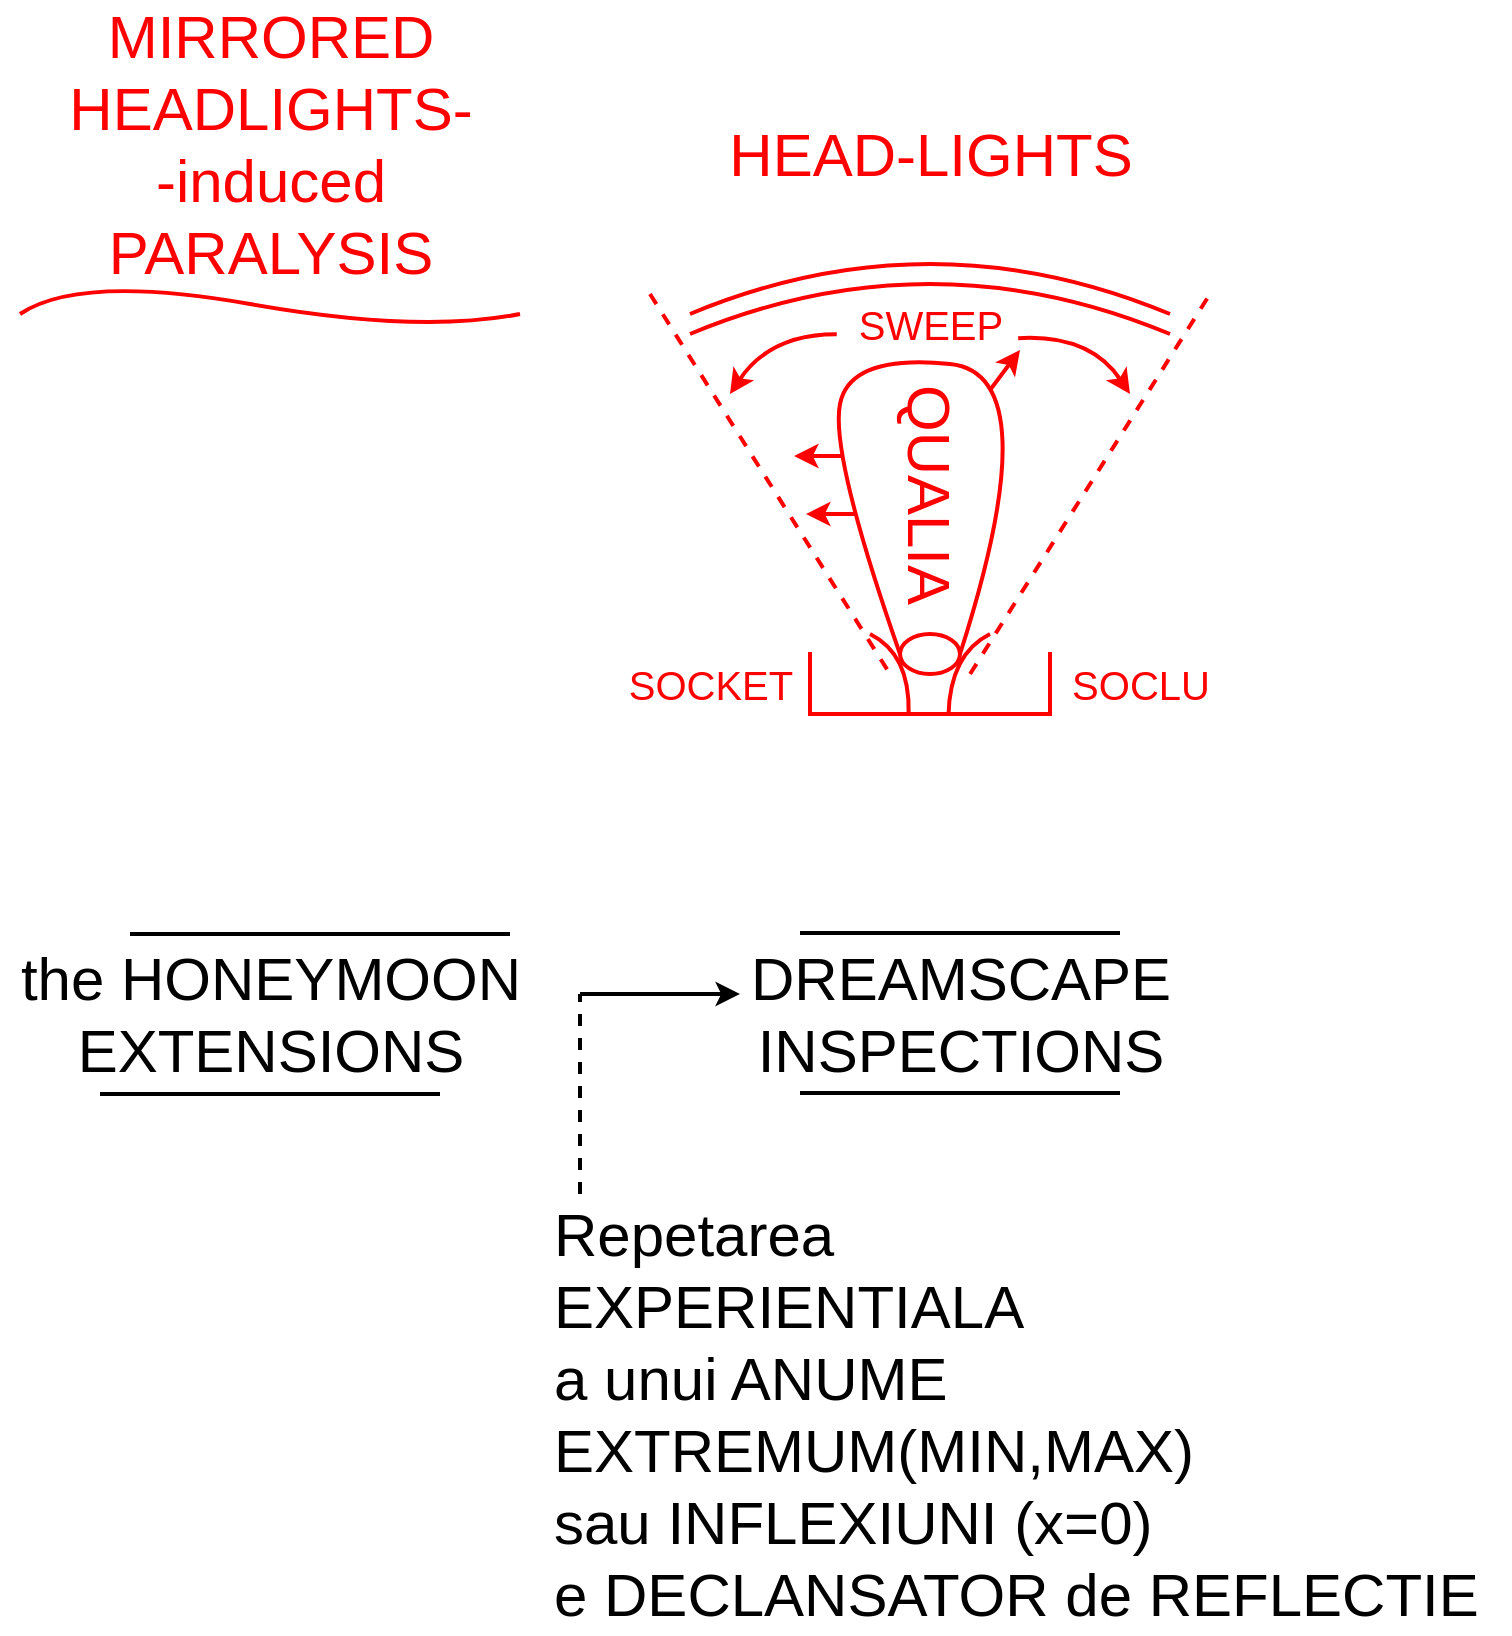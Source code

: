 <mxfile version="17.4.6" type="github">
  <diagram id="STSoD5pdbRrz0Mg4sfEC" name="Page-1">
    <mxGraphModel dx="1242" dy="1344" grid="1" gridSize="10" guides="1" tooltips="1" connect="1" arrows="1" fold="1" page="1" pageScale="1" pageWidth="850" pageHeight="1100" math="0" shadow="0">
      <root>
        <mxCell id="0" />
        <mxCell id="1" parent="0" />
        <mxCell id="HO5P-E8_m9CeNCrXjNnz-1" value="&lt;font style=&quot;font-size: 30px&quot; color=&quot;#ff0000&quot;&gt;MIRRORED&lt;br&gt;HEADLIGHTS-&lt;br&gt;-induced&lt;br&gt;PARALYSIS&lt;br&gt;&lt;/font&gt;" style="text;html=1;align=center;verticalAlign=middle;resizable=0;points=[];autosize=1;strokeColor=none;fillColor=none;" vertex="1" parent="1">
          <mxGeometry x="160" y="180" width="220" height="90" as="geometry" />
        </mxCell>
        <mxCell id="HO5P-E8_m9CeNCrXjNnz-2" value="HEAD-LIGHTS" style="text;html=1;align=center;verticalAlign=middle;resizable=0;points=[];autosize=1;strokeColor=none;fillColor=none;fontSize=30;fontColor=#FF0000;" vertex="1" parent="1">
          <mxGeometry x="490" y="210" width="220" height="40" as="geometry" />
        </mxCell>
        <mxCell id="HO5P-E8_m9CeNCrXjNnz-3" value="" style="shape=partialRectangle;whiteSpace=wrap;html=1;bottom=1;right=1;left=1;top=0;fillColor=none;routingCenterX=-0.5;fontSize=30;fontColor=#FF0000;strokeColor=#FF0000;strokeWidth=2;" vertex="1" parent="1">
          <mxGeometry x="540" y="480" width="120" height="30" as="geometry" />
        </mxCell>
        <mxCell id="HO5P-E8_m9CeNCrXjNnz-4" value="QUALIA" style="text;html=1;align=center;verticalAlign=middle;resizable=0;points=[];autosize=1;strokeColor=none;fillColor=none;fontSize=30;fontColor=#FF0000;rotation=90;" vertex="1" parent="1">
          <mxGeometry x="535" y="380" width="130" height="40" as="geometry" />
        </mxCell>
        <mxCell id="HO5P-E8_m9CeNCrXjNnz-6" value="SWEEP" style="text;html=1;align=center;verticalAlign=middle;resizable=0;points=[];autosize=1;strokeColor=none;fillColor=none;fontSize=20;fontColor=#FF0000;" vertex="1" parent="1">
          <mxGeometry x="555" y="300" width="90" height="30" as="geometry" />
        </mxCell>
        <mxCell id="HO5P-E8_m9CeNCrXjNnz-7" value="SOCKET" style="text;html=1;align=center;verticalAlign=middle;resizable=0;points=[];autosize=1;strokeColor=none;fillColor=none;fontSize=20;fontColor=#FF0000;" vertex="1" parent="1">
          <mxGeometry x="440" y="480" width="100" height="30" as="geometry" />
        </mxCell>
        <mxCell id="HO5P-E8_m9CeNCrXjNnz-8" value="SOCLU" style="text;html=1;align=center;verticalAlign=middle;resizable=0;points=[];autosize=1;strokeColor=none;fillColor=none;fontSize=20;fontColor=#FF0000;" vertex="1" parent="1">
          <mxGeometry x="665" y="480" width="80" height="30" as="geometry" />
        </mxCell>
        <mxCell id="HO5P-E8_m9CeNCrXjNnz-9" value="" style="ellipse;whiteSpace=wrap;html=1;fontSize=20;fontColor=#FF0000;strokeColor=#FF0000;strokeWidth=2;fillColor=none;" vertex="1" parent="1">
          <mxGeometry x="585" y="470" width="30" height="20" as="geometry" />
        </mxCell>
        <mxCell id="HO5P-E8_m9CeNCrXjNnz-10" value="" style="endArrow=none;html=1;fontSize=20;fontColor=#FF0000;strokeColor=#FF0000;strokeWidth=2;entryX=0.411;entryY=0.984;entryDx=0;entryDy=0;entryPerimeter=0;curved=1;" edge="1" parent="1" target="HO5P-E8_m9CeNCrXjNnz-3">
          <mxGeometry width="50" height="50" relative="1" as="geometry">
            <mxPoint x="570" y="470" as="sourcePoint" />
            <mxPoint x="570" y="500" as="targetPoint" />
            <Array as="points">
              <mxPoint x="590" y="480" />
            </Array>
          </mxGeometry>
        </mxCell>
        <mxCell id="HO5P-E8_m9CeNCrXjNnz-11" value="" style="endArrow=none;html=1;fontSize=20;fontColor=#FF0000;strokeColor=#FF0000;strokeWidth=2;curved=1;exitX=0.577;exitY=1.016;exitDx=0;exitDy=0;exitPerimeter=0;" edge="1" parent="1" source="HO5P-E8_m9CeNCrXjNnz-3">
          <mxGeometry width="50" height="50" relative="1" as="geometry">
            <mxPoint x="520" y="550" as="sourcePoint" />
            <mxPoint x="630" y="470" as="targetPoint" />
            <Array as="points">
              <mxPoint x="610" y="480" />
            </Array>
          </mxGeometry>
        </mxCell>
        <mxCell id="HO5P-E8_m9CeNCrXjNnz-12" value="" style="endArrow=none;dashed=1;html=1;fontSize=20;fontColor=#FF0000;strokeColor=#FF0000;strokeWidth=2;rounded=0;" edge="1" parent="1">
          <mxGeometry width="50" height="50" relative="1" as="geometry">
            <mxPoint x="460" y="300" as="sourcePoint" />
            <mxPoint x="580" y="490" as="targetPoint" />
          </mxGeometry>
        </mxCell>
        <mxCell id="HO5P-E8_m9CeNCrXjNnz-13" value="" style="endArrow=none;dashed=1;html=1;rounded=0;fontSize=20;fontColor=#FF0000;strokeColor=#FF0000;strokeWidth=2;exitX=0.667;exitY=0.333;exitDx=0;exitDy=0;exitPerimeter=0;" edge="1" parent="1" source="HO5P-E8_m9CeNCrXjNnz-3">
          <mxGeometry width="50" height="50" relative="1" as="geometry">
            <mxPoint x="660" y="460" as="sourcePoint" />
            <mxPoint x="740" y="300" as="targetPoint" />
          </mxGeometry>
        </mxCell>
        <mxCell id="HO5P-E8_m9CeNCrXjNnz-14" value="" style="endArrow=classic;html=1;fontSize=20;fontColor=#FF0000;strokeColor=#FF0000;strokeWidth=2;curved=1;exitX=0.99;exitY=0.736;exitDx=0;exitDy=0;exitPerimeter=0;" edge="1" parent="1" source="HO5P-E8_m9CeNCrXjNnz-6">
          <mxGeometry width="50" height="50" relative="1" as="geometry">
            <mxPoint x="645" y="330" as="sourcePoint" />
            <mxPoint x="700" y="350" as="targetPoint" />
            <Array as="points">
              <mxPoint x="680" y="320" />
            </Array>
          </mxGeometry>
        </mxCell>
        <mxCell id="HO5P-E8_m9CeNCrXjNnz-15" value="" style="endArrow=classic;html=1;fontSize=20;fontColor=#FF0000;strokeColor=#FF0000;strokeWidth=2;curved=1;exitX=-0.018;exitY=0.671;exitDx=0;exitDy=0;exitPerimeter=0;" edge="1" parent="1" source="HO5P-E8_m9CeNCrXjNnz-6">
          <mxGeometry width="50" height="50" relative="1" as="geometry">
            <mxPoint x="520" y="460" as="sourcePoint" />
            <mxPoint x="500" y="350" as="targetPoint" />
            <Array as="points">
              <mxPoint x="520" y="320" />
            </Array>
          </mxGeometry>
        </mxCell>
        <mxCell id="HO5P-E8_m9CeNCrXjNnz-16" value="" style="endArrow=none;html=1;fontSize=20;fontColor=#FF0000;strokeColor=#FF0000;strokeWidth=2;curved=1;" edge="1" parent="1">
          <mxGeometry width="50" height="50" relative="1" as="geometry">
            <mxPoint x="480" y="320" as="sourcePoint" />
            <mxPoint x="720" y="320" as="targetPoint" />
            <Array as="points">
              <mxPoint x="600" y="270" />
            </Array>
          </mxGeometry>
        </mxCell>
        <mxCell id="HO5P-E8_m9CeNCrXjNnz-17" value="" style="endArrow=none;html=1;fontSize=20;fontColor=#FF0000;strokeColor=#FF0000;strokeWidth=2;curved=1;" edge="1" parent="1">
          <mxGeometry width="50" height="50" relative="1" as="geometry">
            <mxPoint x="480" y="310" as="sourcePoint" />
            <mxPoint x="720" y="310" as="targetPoint" />
            <Array as="points">
              <mxPoint x="600" y="260" />
            </Array>
          </mxGeometry>
        </mxCell>
        <mxCell id="HO5P-E8_m9CeNCrXjNnz-18" value="" style="endArrow=none;html=1;fontSize=20;fontColor=#FF0000;strokeColor=#FF0000;strokeWidth=2;curved=1;exitX=0;exitY=0.5;exitDx=0;exitDy=0;entryX=1;entryY=0.5;entryDx=0;entryDy=0;" edge="1" parent="1" source="HO5P-E8_m9CeNCrXjNnz-9" target="HO5P-E8_m9CeNCrXjNnz-9">
          <mxGeometry width="50" height="50" relative="1" as="geometry">
            <mxPoint x="560" y="460" as="sourcePoint" />
            <mxPoint x="610" y="410" as="targetPoint" />
            <Array as="points">
              <mxPoint x="550" y="380" />
              <mxPoint x="560" y="330" />
              <mxPoint x="660" y="340" />
            </Array>
          </mxGeometry>
        </mxCell>
        <mxCell id="HO5P-E8_m9CeNCrXjNnz-19" value="" style="endArrow=classic;html=1;fontSize=20;fontColor=#FF0000;strokeColor=#FF0000;strokeWidth=2;curved=1;" edge="1" parent="1">
          <mxGeometry width="50" height="50" relative="1" as="geometry">
            <mxPoint x="630" y="348" as="sourcePoint" />
            <mxPoint x="645" y="328" as="targetPoint" />
          </mxGeometry>
        </mxCell>
        <mxCell id="HO5P-E8_m9CeNCrXjNnz-20" value="" style="endArrow=classic;html=1;fontSize=20;fontColor=#FF0000;strokeColor=#FF0000;strokeWidth=2;curved=1;" edge="1" parent="1">
          <mxGeometry width="50" height="50" relative="1" as="geometry">
            <mxPoint x="563" y="410" as="sourcePoint" />
            <mxPoint x="538" y="410" as="targetPoint" />
          </mxGeometry>
        </mxCell>
        <mxCell id="HO5P-E8_m9CeNCrXjNnz-21" value="" style="endArrow=classic;html=1;fontSize=20;fontColor=#FF0000;strokeColor=#FF0000;strokeWidth=2;curved=1;" edge="1" parent="1">
          <mxGeometry width="50" height="50" relative="1" as="geometry">
            <mxPoint x="557" y="381" as="sourcePoint" />
            <mxPoint x="532" y="381" as="targetPoint" />
          </mxGeometry>
        </mxCell>
        <mxCell id="HO5P-E8_m9CeNCrXjNnz-22" value="" style="endArrow=none;html=1;fontSize=20;fontColor=#FF0000;strokeColor=#FF0000;strokeWidth=2;curved=1;" edge="1" parent="1">
          <mxGeometry width="50" height="50" relative="1" as="geometry">
            <mxPoint x="145" y="310" as="sourcePoint" />
            <mxPoint x="395" y="310" as="targetPoint" />
            <Array as="points">
              <mxPoint x="175" y="290" />
              <mxPoint x="345" y="320" />
            </Array>
          </mxGeometry>
        </mxCell>
        <mxCell id="HO5P-E8_m9CeNCrXjNnz-23" value="&lt;font color=&quot;#000000&quot; style=&quot;font-size: 30px&quot;&gt;the HONEYMOON&lt;br&gt;EXTENSIONS&lt;br&gt;&lt;/font&gt;" style="text;html=1;align=center;verticalAlign=middle;resizable=0;points=[];autosize=1;strokeColor=none;fillColor=none;fontSize=20;fontColor=#FF0000;" vertex="1" parent="1">
          <mxGeometry x="135" y="630" width="270" height="60" as="geometry" />
        </mxCell>
        <mxCell id="HO5P-E8_m9CeNCrXjNnz-24" value="" style="endArrow=none;html=1;fontSize=30;fontColor=#000000;strokeColor=#000000;strokeWidth=2;rounded=0;" edge="1" parent="1">
          <mxGeometry width="50" height="50" relative="1" as="geometry">
            <mxPoint x="185" y="700" as="sourcePoint" />
            <mxPoint x="355" y="700" as="targetPoint" />
          </mxGeometry>
        </mxCell>
        <mxCell id="HO5P-E8_m9CeNCrXjNnz-25" value="" style="endArrow=none;html=1;fontSize=30;fontColor=#000000;strokeColor=#000000;strokeWidth=2;rounded=0;" edge="1" parent="1">
          <mxGeometry width="50" height="50" relative="1" as="geometry">
            <mxPoint x="200" y="620" as="sourcePoint" />
            <mxPoint x="390" y="620" as="targetPoint" />
          </mxGeometry>
        </mxCell>
        <mxCell id="HO5P-E8_m9CeNCrXjNnz-26" value="DREAMSCAPE&lt;br&gt;INSPECTIONS" style="text;html=1;align=center;verticalAlign=middle;resizable=0;points=[];autosize=1;strokeColor=none;fillColor=none;fontSize=30;fontColor=#000000;" vertex="1" parent="1">
          <mxGeometry x="500" y="619.5" width="230" height="80" as="geometry" />
        </mxCell>
        <mxCell id="HO5P-E8_m9CeNCrXjNnz-27" value="Repetarea&amp;nbsp;&lt;br&gt;EXPERIENTIALA&lt;br&gt;a unui ANUME&lt;br&gt;EXTREMUM(MIN,MAX)&lt;br&gt;sau INFLEXIUNI (x=0)&lt;br&gt;e DECLANSATOR de REFLECTIE" style="text;html=1;align=left;verticalAlign=middle;resizable=0;points=[];autosize=1;strokeColor=none;fillColor=none;fontSize=30;fontColor=#000000;" vertex="1" parent="1">
          <mxGeometry x="410" y="750" width="480" height="220" as="geometry" />
        </mxCell>
        <mxCell id="HO5P-E8_m9CeNCrXjNnz-28" value="" style="endArrow=none;html=1;rounded=0;fontSize=30;fontColor=#000000;strokeColor=#000000;strokeWidth=2;" edge="1" parent="1">
          <mxGeometry width="50" height="50" relative="1" as="geometry">
            <mxPoint x="535" y="699.5" as="sourcePoint" />
            <mxPoint x="695" y="699.5" as="targetPoint" />
          </mxGeometry>
        </mxCell>
        <mxCell id="HO5P-E8_m9CeNCrXjNnz-29" value="" style="endArrow=none;html=1;rounded=0;fontSize=30;fontColor=#000000;strokeColor=#000000;strokeWidth=2;" edge="1" parent="1">
          <mxGeometry width="50" height="50" relative="1" as="geometry">
            <mxPoint x="535" y="619.5" as="sourcePoint" />
            <mxPoint x="695" y="619.5" as="targetPoint" />
          </mxGeometry>
        </mxCell>
        <mxCell id="HO5P-E8_m9CeNCrXjNnz-30" value="" style="endArrow=classic;html=1;rounded=0;fontSize=30;fontColor=#000000;strokeColor=#000000;strokeWidth=2;" edge="1" parent="1">
          <mxGeometry width="50" height="50" relative="1" as="geometry">
            <mxPoint x="425" y="650" as="sourcePoint" />
            <mxPoint x="505" y="650" as="targetPoint" />
          </mxGeometry>
        </mxCell>
        <mxCell id="HO5P-E8_m9CeNCrXjNnz-31" value="" style="endArrow=none;dashed=1;html=1;rounded=0;fontSize=30;fontColor=#000000;strokeColor=#000000;strokeWidth=2;" edge="1" parent="1">
          <mxGeometry width="50" height="50" relative="1" as="geometry">
            <mxPoint x="425" y="750" as="sourcePoint" />
            <mxPoint x="425" y="650" as="targetPoint" />
          </mxGeometry>
        </mxCell>
      </root>
    </mxGraphModel>
  </diagram>
</mxfile>
